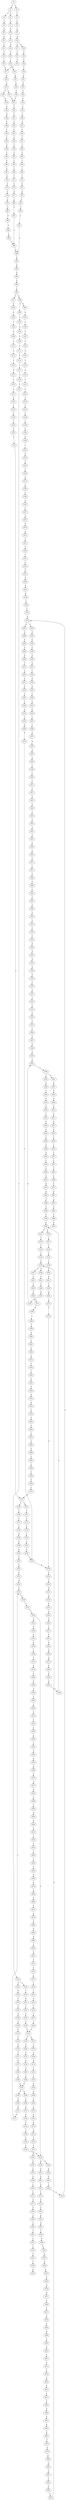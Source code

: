 strict digraph  {
	S0 -> S1 [ label = C ];
	S0 -> S2 [ label = A ];
	S1 -> S3 [ label = C ];
	S1 -> S4 [ label = T ];
	S2 -> S5 [ label = C ];
	S3 -> S6 [ label = C ];
	S4 -> S7 [ label = C ];
	S5 -> S8 [ label = C ];
	S6 -> S9 [ label = G ];
	S7 -> S10 [ label = A ];
	S8 -> S11 [ label = G ];
	S9 -> S12 [ label = A ];
	S10 -> S13 [ label = C ];
	S11 -> S14 [ label = A ];
	S12 -> S15 [ label = G ];
	S13 -> S16 [ label = G ];
	S14 -> S17 [ label = G ];
	S14 -> S18 [ label = A ];
	S15 -> S19 [ label = T ];
	S16 -> S20 [ label = T ];
	S17 -> S21 [ label = T ];
	S18 -> S22 [ label = T ];
	S19 -> S23 [ label = C ];
	S20 -> S24 [ label = C ];
	S21 -> S25 [ label = C ];
	S22 -> S26 [ label = G ];
	S23 -> S27 [ label = C ];
	S24 -> S28 [ label = C ];
	S25 -> S27 [ label = C ];
	S26 -> S29 [ label = T ];
	S27 -> S30 [ label = A ];
	S28 -> S31 [ label = A ];
	S29 -> S32 [ label = A ];
	S30 -> S33 [ label = G ];
	S31 -> S34 [ label = G ];
	S32 -> S35 [ label = G ];
	S33 -> S36 [ label = T ];
	S33 -> S37 [ label = C ];
	S34 -> S38 [ label = C ];
	S35 -> S39 [ label = T ];
	S36 -> S40 [ label = A ];
	S37 -> S41 [ label = T ];
	S38 -> S41 [ label = T ];
	S39 -> S42 [ label = T ];
	S40 -> S43 [ label = G ];
	S41 -> S44 [ label = T ];
	S42 -> S45 [ label = T ];
	S43 -> S46 [ label = G ];
	S44 -> S47 [ label = C ];
	S45 -> S48 [ label = C ];
	S46 -> S49 [ label = G ];
	S47 -> S50 [ label = A ];
	S48 -> S51 [ label = A ];
	S49 -> S52 [ label = T ];
	S50 -> S53 [ label = C ];
	S51 -> S54 [ label = C ];
	S52 -> S55 [ label = C ];
	S53 -> S56 [ label = G ];
	S54 -> S57 [ label = T ];
	S55 -> S58 [ label = A ];
	S56 -> S59 [ label = C ];
	S57 -> S60 [ label = C ];
	S58 -> S61 [ label = C ];
	S59 -> S62 [ label = C ];
	S60 -> S63 [ label = C ];
	S61 -> S64 [ label = T ];
	S62 -> S65 [ label = C ];
	S63 -> S66 [ label = T ];
	S64 -> S67 [ label = C ];
	S65 -> S68 [ label = T ];
	S66 -> S69 [ label = T ];
	S67 -> S70 [ label = G ];
	S68 -> S71 [ label = T ];
	S69 -> S72 [ label = T ];
	S70 -> S73 [ label = C ];
	S71 -> S74 [ label = C ];
	S72 -> S75 [ label = C ];
	S73 -> S76 [ label = T ];
	S74 -> S77 [ label = A ];
	S75 -> S78 [ label = A ];
	S76 -> S79 [ label = T ];
	S77 -> S80 [ label = T ];
	S78 -> S81 [ label = T ];
	S79 -> S82 [ label = C ];
	S80 -> S83 [ label = C ];
	S81 -> S84 [ label = C ];
	S82 -> S85 [ label = A ];
	S83 -> S86 [ label = C ];
	S84 -> S87 [ label = C ];
	S85 -> S88 [ label = T ];
	S86 -> S89 [ label = A ];
	S87 -> S89 [ label = A ];
	S88 -> S90 [ label = C ];
	S89 -> S91 [ label = G ];
	S90 -> S86 [ label = C ];
	S91 -> S92 [ label = A ];
	S92 -> S93 [ label = A ];
	S93 -> S94 [ label = C ];
	S94 -> S95 [ label = C ];
	S95 -> S96 [ label = A ];
	S95 -> S97 [ label = G ];
	S96 -> S98 [ label = G ];
	S96 -> S99 [ label = C ];
	S97 -> S100 [ label = G ];
	S98 -> S101 [ label = A ];
	S99 -> S102 [ label = C ];
	S100 -> S103 [ label = A ];
	S101 -> S104 [ label = C ];
	S102 -> S105 [ label = A ];
	S103 -> S106 [ label = C ];
	S104 -> S107 [ label = T ];
	S105 -> S108 [ label = C ];
	S106 -> S109 [ label = G ];
	S107 -> S110 [ label = C ];
	S108 -> S111 [ label = C ];
	S109 -> S112 [ label = C ];
	S110 -> S113 [ label = C ];
	S111 -> S114 [ label = C ];
	S112 -> S115 [ label = C ];
	S113 -> S116 [ label = C ];
	S114 -> S117 [ label = C ];
	S115 -> S118 [ label = C ];
	S116 -> S119 [ label = A ];
	S117 -> S120 [ label = T ];
	S118 -> S121 [ label = A ];
	S119 -> S122 [ label = T ];
	S120 -> S123 [ label = T ];
	S121 -> S124 [ label = T ];
	S122 -> S125 [ label = C ];
	S123 -> S126 [ label = C ];
	S124 -> S127 [ label = C ];
	S125 -> S128 [ label = T ];
	S126 -> S129 [ label = C ];
	S126 -> S130 [ label = G ];
	S127 -> S131 [ label = G ];
	S128 -> S132 [ label = G ];
	S129 -> S133 [ label = T ];
	S130 -> S134 [ label = A ];
	S131 -> S135 [ label = T ];
	S132 -> S136 [ label = C ];
	S133 -> S137 [ label = G ];
	S134 -> S138 [ label = T ];
	S135 -> S139 [ label = C ];
	S136 -> S140 [ label = C ];
	S137 -> S141 [ label = T ];
	S138 -> S142 [ label = C ];
	S139 -> S143 [ label = C ];
	S140 -> S144 [ label = A ];
	S141 -> S145 [ label = C ];
	S142 -> S146 [ label = G ];
	S143 -> S147 [ label = T ];
	S144 -> S148 [ label = G ];
	S145 -> S149 [ label = C ];
	S146 -> S150 [ label = T ];
	S147 -> S151 [ label = C ];
	S148 -> S152 [ label = T ];
	S149 -> S153 [ label = T ];
	S150 -> S154 [ label = T ];
	S151 -> S155 [ label = T ];
	S152 -> S156 [ label = C ];
	S153 -> S157 [ label = A ];
	S153 -> S158 [ label = T ];
	S154 -> S159 [ label = T ];
	S155 -> S160 [ label = T ];
	S155 -> S161 [ label = G ];
	S156 -> S162 [ label = G ];
	S157 -> S163 [ label = C ];
	S158 -> S164 [ label = G ];
	S159 -> S165 [ label = G ];
	S160 -> S166 [ label = C ];
	S161 -> S167 [ label = T ];
	S162 -> S168 [ label = T ];
	S163 -> S169 [ label = T ];
	S164 -> S170 [ label = T ];
	S165 -> S171 [ label = T ];
	S166 -> S172 [ label = T ];
	S167 -> S173 [ label = C ];
	S168 -> S174 [ label = A ];
	S169 -> S175 [ label = A ];
	S170 -> S176 [ label = A ];
	S171 -> S177 [ label = A ];
	S172 -> S178 [ label = C ];
	S173 -> S179 [ label = G ];
	S174 -> S180 [ label = A ];
	S175 -> S181 [ label = C ];
	S176 -> S182 [ label = G ];
	S177 -> S183 [ label = G ];
	S178 -> S184 [ label = G ];
	S179 -> S185 [ label = T ];
	S180 -> S186 [ label = G ];
	S181 -> S187 [ label = C ];
	S182 -> S188 [ label = G ];
	S183 -> S189 [ label = G ];
	S184 -> S190 [ label = G ];
	S185 -> S191 [ label = G ];
	S186 -> S192 [ label = A ];
	S187 -> S193 [ label = A ];
	S188 -> S194 [ label = A ];
	S189 -> S194 [ label = A ];
	S190 -> S195 [ label = A ];
	S191 -> S196 [ label = G ];
	S192 -> S197 [ label = C ];
	S193 -> S198 [ label = G ];
	S194 -> S199 [ label = G ];
	S194 -> S200 [ label = A ];
	S195 -> S201 [ label = G ];
	S196 -> S202 [ label = T ];
	S197 -> S203 [ label = G ];
	S198 -> S204 [ label = G ];
	S199 -> S205 [ label = A ];
	S200 -> S206 [ label = A ];
	S201 -> S207 [ label = A ];
	S202 -> S208 [ label = A ];
	S203 -> S209 [ label = G ];
	S204 -> S210 [ label = A ];
	S205 -> S211 [ label = G ];
	S206 -> S212 [ label = G ];
	S207 -> S213 [ label = G ];
	S208 -> S214 [ label = C ];
	S209 -> S215 [ label = C ];
	S210 -> S216 [ label = G ];
	S211 -> S217 [ label = G ];
	S212 -> S218 [ label = G ];
	S213 -> S219 [ label = G ];
	S214 -> S220 [ label = C ];
	S215 -> S221 [ label = T ];
	S216 -> S222 [ label = A ];
	S217 -> S223 [ label = T ];
	S218 -> S224 [ label = T ];
	S219 -> S223 [ label = T ];
	S220 -> S225 [ label = G ];
	S221 -> S226 [ label = C ];
	S222 -> S227 [ label = G ];
	S223 -> S228 [ label = C ];
	S224 -> S229 [ label = C ];
	S225 -> S230 [ label = G ];
	S226 -> S231 [ label = T ];
	S227 -> S232 [ label = T ];
	S228 -> S233 [ label = C ];
	S229 -> S234 [ label = C ];
	S230 -> S235 [ label = T ];
	S231 -> S236 [ label = C ];
	S232 -> S237 [ label = C ];
	S233 -> S238 [ label = C ];
	S234 -> S239 [ label = C ];
	S235 -> S240 [ label = G ];
	S236 -> S241 [ label = G ];
	S237 -> S242 [ label = A ];
	S238 -> S243 [ label = A ];
	S238 -> S244 [ label = G ];
	S239 -> S244 [ label = G ];
	S240 -> S245 [ label = G ];
	S241 -> S246 [ label = A ];
	S242 -> S247 [ label = G ];
	S243 -> S248 [ label = G ];
	S244 -> S249 [ label = G ];
	S244 -> S250 [ label = A ];
	S245 -> S251 [ label = T ];
	S246 -> S252 [ label = A ];
	S247 -> S253 [ label = G ];
	S248 -> S254 [ label = A ];
	S249 -> S255 [ label = A ];
	S250 -> S256 [ label = A ];
	S251 -> S257 [ label = T ];
	S252 -> S258 [ label = G ];
	S253 -> S259 [ label = A ];
	S254 -> S260 [ label = G ];
	S255 -> S261 [ label = G ];
	S256 -> S262 [ label = G ];
	S257 -> S263 [ label = A ];
	S258 -> S264 [ label = T ];
	S259 -> S265 [ label = C ];
	S260 -> S266 [ label = C ];
	S261 -> S267 [ label = G ];
	S262 -> S268 [ label = T ];
	S263 -> S269 [ label = G ];
	S264 -> S270 [ label = C ];
	S265 -> S271 [ label = C ];
	S266 -> S272 [ label = C ];
	S267 -> S273 [ label = C ];
	S268 -> S274 [ label = C ];
	S269 -> S275 [ label = A ];
	S270 -> S276 [ label = G ];
	S271 -> S277 [ label = A ];
	S272 -> S278 [ label = A ];
	S273 -> S279 [ label = G ];
	S274 -> S276 [ label = G ];
	S275 -> S280 [ label = A ];
	S276 -> S281 [ label = C ];
	S276 -> S282 [ label = A ];
	S277 -> S283 [ label = G ];
	S278 -> S284 [ label = C ];
	S279 -> S285 [ label = T ];
	S280 -> S286 [ label = G ];
	S281 -> S287 [ label = G ];
	S282 -> S288 [ label = G ];
	S283 -> S289 [ label = T ];
	S284 -> S290 [ label = G ];
	S285 -> S291 [ label = G ];
	S286 -> S292 [ label = G ];
	S287 -> S293 [ label = G ];
	S288 -> S294 [ label = G ];
	S289 -> S295 [ label = C ];
	S290 -> S296 [ label = G ];
	S291 -> S297 [ label = G ];
	S292 -> S298 [ label = G ];
	S293 -> S299 [ label = C ];
	S294 -> S300 [ label = T ];
	S295 -> S301 [ label = T ];
	S296 -> S302 [ label = T ];
	S297 -> S303 [ label = T ];
	S298 -> S304 [ label = G ];
	S299 -> S305 [ label = T ];
	S300 -> S306 [ label = A ];
	S301 -> S307 [ label = C ];
	S302 -> S308 [ label = T ];
	S303 -> S309 [ label = A ];
	S304 -> S310 [ label = T ];
	S304 -> S311 [ label = G ];
	S305 -> S312 [ label = A ];
	S306 -> S313 [ label = T ];
	S307 -> S314 [ label = T ];
	S308 -> S315 [ label = A ];
	S309 -> S316 [ label = T ];
	S310 -> S317 [ label = C ];
	S311 -> S318 [ label = T ];
	S312 -> S319 [ label = T ];
	S313 -> S320 [ label = A ];
	S314 -> S321 [ label = G ];
	S315 -> S322 [ label = C ];
	S316 -> S323 [ label = G ];
	S317 -> S324 [ label = T ];
	S318 -> S325 [ label = C ];
	S319 -> S326 [ label = A ];
	S320 -> S327 [ label = A ];
	S321 -> S328 [ label = T ];
	S322 -> S329 [ label = T ];
	S323 -> S330 [ label = A ];
	S324 -> S331 [ label = C ];
	S325 -> S332 [ label = C ];
	S326 -> S333 [ label = G ];
	S327 -> S334 [ label = G ];
	S328 -> S335 [ label = A ];
	S329 -> S336 [ label = G ];
	S330 -> S337 [ label = G ];
	S331 -> S338 [ label = T ];
	S332 -> S339 [ label = G ];
	S333 -> S340 [ label = T ];
	S334 -> S341 [ label = T ];
	S336 -> S342 [ label = C ];
	S337 -> S343 [ label = C ];
	S338 -> S344 [ label = C ];
	S339 -> S345 [ label = C ];
	S339 -> S346 [ label = T ];
	S340 -> S347 [ label = A ];
	S341 -> S348 [ label = C ];
	S342 -> S349 [ label = A ];
	S343 -> S350 [ label = G ];
	S344 -> S351 [ label = G ];
	S345 -> S352 [ label = C ];
	S346 -> S353 [ label = C ];
	S347 -> S354 [ label = G ];
	S348 -> S355 [ label = G ];
	S349 -> S356 [ label = G ];
	S350 -> S357 [ label = G ];
	S351 -> S358 [ label = T ];
	S352 -> S359 [ label = G ];
	S353 -> S360 [ label = G ];
	S354 -> S361 [ label = C ];
	S355 -> S362 [ label = T ];
	S356 -> S363 [ label = A ];
	S357 -> S364 [ label = T ];
	S358 -> S365 [ label = G ];
	S359 -> S366 [ label = G ];
	S360 -> S367 [ label = G ];
	S361 -> S368 [ label = C ];
	S362 -> S369 [ label = G ];
	S363 -> S370 [ label = C ];
	S364 -> S371 [ label = C ];
	S365 -> S372 [ label = G ];
	S366 -> S373 [ label = A ];
	S367 -> S374 [ label = A ];
	S368 -> S375 [ label = G ];
	S369 -> S376 [ label = G ];
	S370 -> S377 [ label = G ];
	S371 -> S378 [ label = G ];
	S372 -> S379 [ label = T ];
	S373 -> S380 [ label = A ];
	S374 -> S381 [ label = A ];
	S375 -> S382 [ label = A ];
	S376 -> S202 [ label = T ];
	S377 -> S383 [ label = G ];
	S378 -> S384 [ label = C ];
	S379 -> S208 [ label = A ];
	S380 -> S385 [ label = C ];
	S381 -> S386 [ label = C ];
	S382 -> S387 [ label = A ];
	S383 -> S388 [ label = A ];
	S384 -> S389 [ label = A ];
	S385 -> S390 [ label = T ];
	S386 -> S391 [ label = A ];
	S386 -> S392 [ label = T ];
	S387 -> S393 [ label = A ];
	S388 -> S394 [ label = C ];
	S389 -> S395 [ label = C ];
	S390 -> S396 [ label = G ];
	S391 -> S397 [ label = G ];
	S392 -> S398 [ label = A ];
	S393 -> S399 [ label = C ];
	S394 -> S400 [ label = A ];
	S395 -> S401 [ label = G ];
	S396 -> S402 [ label = C ];
	S397 -> S403 [ label = G ];
	S398 -> S404 [ label = C ];
	S399 -> S405 [ label = C ];
	S400 -> S406 [ label = C ];
	S401 -> S407 [ label = C ];
	S402 -> S408 [ label = A ];
	S403 -> S409 [ label = A ];
	S404 -> S410 [ label = A ];
	S405 -> S411 [ label = C ];
	S406 -> S412 [ label = A ];
	S407 -> S413 [ label = G ];
	S408 -> S414 [ label = A ];
	S409 -> S415 [ label = A ];
	S410 -> S416 [ label = A ];
	S411 -> S417 [ label = C ];
	S412 -> S418 [ label = C ];
	S413 -> S419 [ label = C ];
	S414 -> S420 [ label = C ];
	S415 -> S421 [ label = T ];
	S416 -> S422 [ label = C ];
	S417 -> S423 [ label = G ];
	S418 -> S424 [ label = C ];
	S419 -> S425 [ label = G ];
	S420 -> S426 [ label = C ];
	S421 -> S427 [ label = A ];
	S422 -> S428 [ label = G ];
	S423 -> S429 [ label = A ];
	S424 -> S430 [ label = T ];
	S425 -> S431 [ label = G ];
	S426 -> S432 [ label = A ];
	S427 -> S433 [ label = G ];
	S428 -> S434 [ label = A ];
	S429 -> S435 [ label = C ];
	S430 -> S436 [ label = C ];
	S431 -> S437 [ label = C ];
	S432 -> S438 [ label = G ];
	S433 -> S439 [ label = T ];
	S434 -> S440 [ label = A ];
	S435 -> S441 [ label = T ];
	S436 -> S442 [ label = T ];
	S437 -> S443 [ label = T ];
	S438 -> S444 [ label = A ];
	S439 -> S445 [ label = C ];
	S440 -> S446 [ label = A ];
	S441 -> S447 [ label = A ];
	S442 -> S448 [ label = A ];
	S443 -> S449 [ label = G ];
	S444 -> S450 [ label = A ];
	S445 -> S451 [ label = T ];
	S446 -> S452 [ label = A ];
	S447 -> S453 [ label = G ];
	S448 -> S454 [ label = G ];
	S449 -> S455 [ label = G ];
	S450 -> S456 [ label = C ];
	S451 -> S457 [ label = C ];
	S452 -> S458 [ label = C ];
	S453 -> S459 [ label = A ];
	S454 -> S460 [ label = A ];
	S455 -> S461 [ label = A ];
	S456 -> S462 [ label = A ];
	S457 -> S463 [ label = T ];
	S458 -> S464 [ label = A ];
	S459 -> S465 [ label = A ];
	S460 -> S466 [ label = A ];
	S461 -> S467 [ label = A ];
	S462 -> S468 [ label = G ];
	S463 -> S469 [ label = C ];
	S464 -> S470 [ label = G ];
	S465 -> S471 [ label = T ];
	S466 -> S472 [ label = C ];
	S467 -> S473 [ label = T ];
	S468 -> S474 [ label = C ];
	S469 -> S475 [ label = T ];
	S470 -> S476 [ label = A ];
	S471 -> S477 [ label = C ];
	S472 -> S478 [ label = G ];
	S473 -> S479 [ label = G ];
	S474 -> S480 [ label = C ];
	S475 -> S481 [ label = G ];
	S476 -> S482 [ label = A ];
	S477 -> S483 [ label = G ];
	S478 -> S484 [ label = A ];
	S479 -> S485 [ label = G ];
	S480 -> S486 [ label = G ];
	S481 -> S487 [ label = A ];
	S482 -> S488 [ label = G ];
	S483 -> S489 [ label = G ];
	S484 -> S490 [ label = G ];
	S485 -> S491 [ label = G ];
	S486 -> S492 [ label = T ];
	S487 -> S493 [ label = G ];
	S488 -> S494 [ label = G ];
	S489 -> S495 [ label = G ];
	S490 -> S496 [ label = G ];
	S491 -> S497 [ label = G ];
	S492 -> S498 [ label = C ];
	S493 -> S499 [ label = T ];
	S494 -> S500 [ label = G ];
	S495 -> S501 [ label = T ];
	S496 -> S502 [ label = T ];
	S497 -> S503 [ label = T ];
	S498 -> S504 [ label = C ];
	S499 -> S505 [ label = A ];
	S500 -> S304 [ label = G ];
	S501 -> S506 [ label = A ];
	S502 -> S507 [ label = G ];
	S503 -> S508 [ label = C ];
	S504 -> S509 [ label = T ];
	S506 -> S510 [ label = T ];
	S507 -> S511 [ label = T ];
	S508 -> S512 [ label = C ];
	S509 -> S513 [ label = C ];
	S510 -> S514 [ label = C ];
	S511 -> S515 [ label = C ];
	S512 -> S339 [ label = G ];
	S513 -> S155 [ label = T ];
	S514 -> S516 [ label = C ];
	S515 -> S517 [ label = C ];
	S516 -> S518 [ label = C ];
	S517 -> S519 [ label = C ];
	S518 -> S520 [ label = G ];
	S519 -> S521 [ label = T ];
	S520 -> S522 [ label = A ];
	S521 -> S523 [ label = G ];
	S522 -> S524 [ label = A ];
	S523 -> S525 [ label = T ];
	S524 -> S526 [ label = A ];
	S525 -> S527 [ label = C ];
	S526 -> S528 [ label = G ];
	S527 -> S529 [ label = C ];
	S528 -> S530 [ label = T ];
	S529 -> S153 [ label = T ];
	S530 -> S531 [ label = G ];
	S531 -> S532 [ label = T ];
	S532 -> S533 [ label = C ];
	S533 -> S534 [ label = G ];
	S534 -> S535 [ label = T ];
	S535 -> S536 [ label = C ];
	S536 -> S537 [ label = G ];
	S537 -> S538 [ label = G ];
	S538 -> S539 [ label = A ];
	S539 -> S381 [ label = A ];
}
